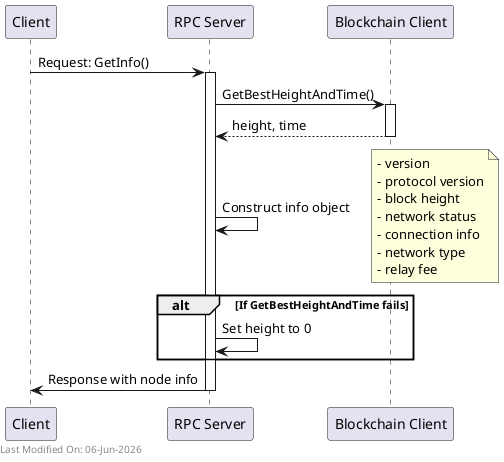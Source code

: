 @startuml rpc-get-info
participant Client
participant "RPC Server" as RPC
participant "Blockchain Client" as Blockchain

Client -> RPC : Request: GetInfo()
activate RPC

RPC -> Blockchain : GetBestHeightAndTime()
activate Blockchain
Blockchain --> RPC : height, time
deactivate Blockchain

RPC -> RPC : Construct info object
note right
- version
- protocol version
- block height
- network status
- connection info
- network type
- relay fee
end note

alt If GetBestHeightAndTime fails
    RPC -> RPC : Set height to 0
end

RPC -> Client : Response with node info
deactivate RPC

left footer Last Modified On: %date("dd-MMM-yyyy")

@enduml
